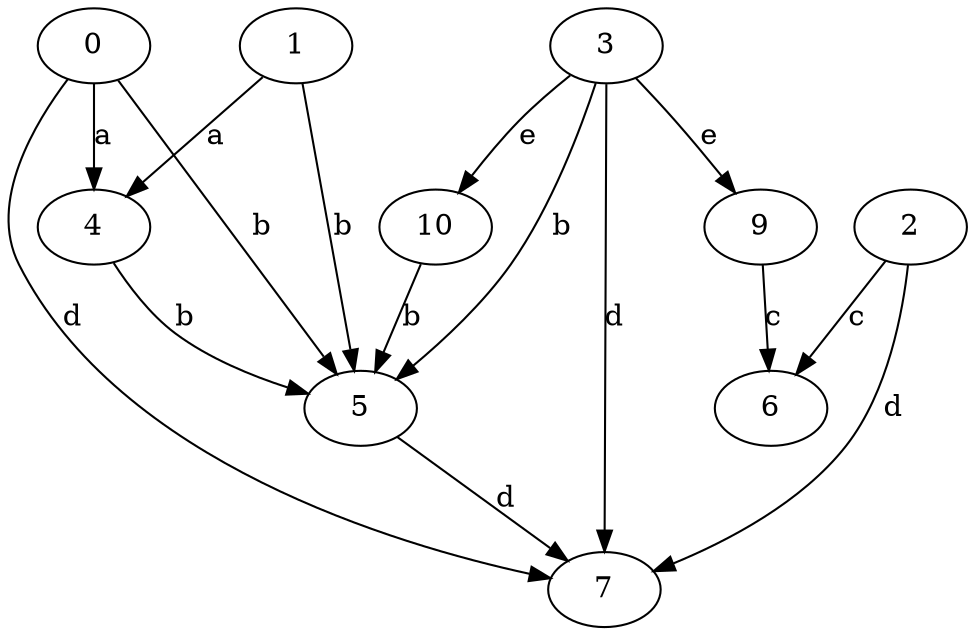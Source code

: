 strict digraph  {
0;
3;
4;
5;
6;
7;
1;
9;
10;
2;
0 -> 4  [label=a];
0 -> 5  [label=b];
0 -> 7  [label=d];
3 -> 5  [label=b];
3 -> 7  [label=d];
3 -> 9  [label=e];
3 -> 10  [label=e];
4 -> 5  [label=b];
5 -> 7  [label=d];
1 -> 4  [label=a];
1 -> 5  [label=b];
9 -> 6  [label=c];
10 -> 5  [label=b];
2 -> 6  [label=c];
2 -> 7  [label=d];
}
